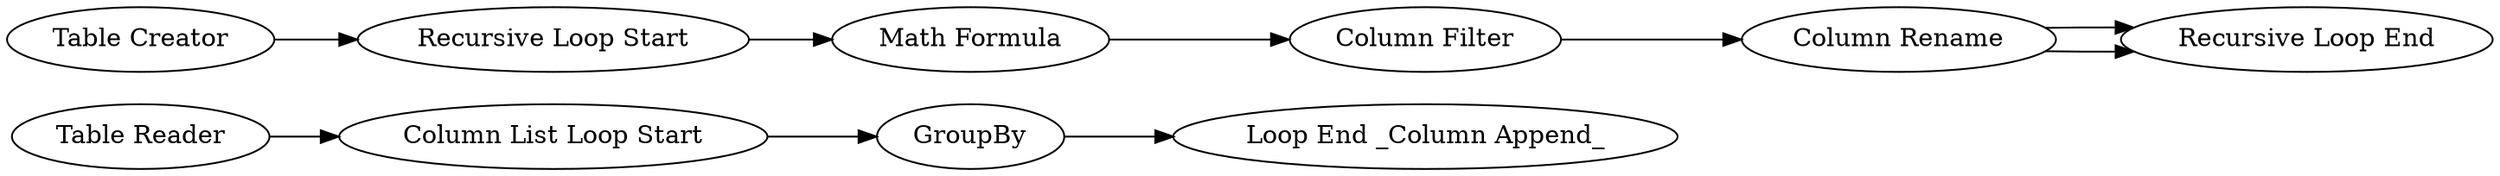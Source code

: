 digraph {
	1 [label="Column List Loop Start"]
	4 [label="Math Formula"]
	8 [label="Table Creator"]
	9 [label="Column Filter"]
	10 [label="Column Rename"]
	14 [label=GroupBy]
	15 [label="Loop End _Column Append_"]
	18 [label="Recursive Loop Start"]
	19 [label="Recursive Loop End"]
	20 [label="Table Reader"]
	1 -> 14
	4 -> 9
	8 -> 18
	9 -> 10
	10 -> 19
	10 -> 19
	14 -> 15
	18 -> 4
	20 -> 1
	rankdir=LR
}
